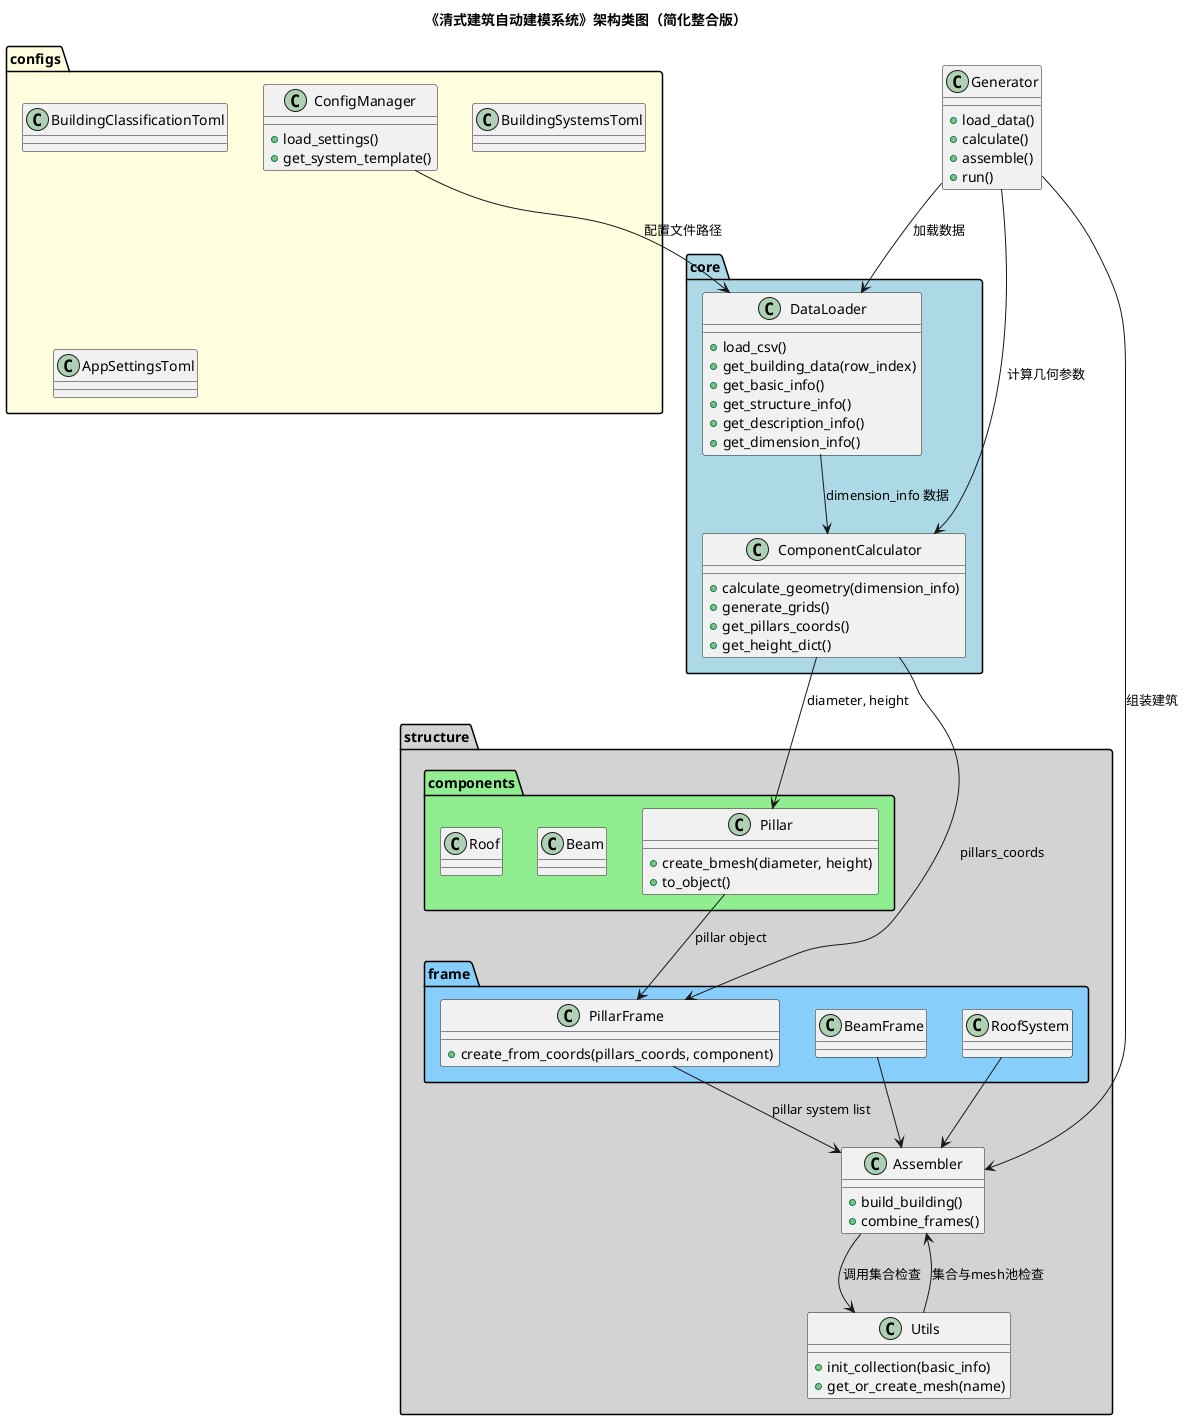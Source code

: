 @startuml
title 《清式建筑自动建模系统》架构类图（简化整合版）

'======================
' 配置层
'======================
package "configs" #LightYellow {
    class ConfigManager {
        +load_settings()
        +get_system_template()
    }

    class BuildingClassificationToml
    class BuildingSystemsToml
    class AppSettingsToml
}

'======================
' 数据核心层
'======================
package "core" #LightBlue {
    class DataLoader {
        +load_csv()
        +get_building_data(row_index)
        +get_basic_info()
        +get_structure_info()
        +get_description_info()
        +get_dimension_info()
    }

    class ComponentCalculator {
        +calculate_geometry(dimension_info)
        +generate_grids()
        +get_pillars_coords()
        +get_height_dict()
    }
}

ConfigManager --> DataLoader : "配置文件路径"
DataLoader --> ComponentCalculator : "dimension_info 数据"

'======================
' 几何建模层
'======================
package "structure.components" #LightGreen {
    class Pillar {
        +create_bmesh(diameter, height)
        +to_object()
    }
    class Beam
    class Roof
}

ComponentCalculator --> Pillar : "diameter, height"

'======================
' 系统组合层（Frame）
'======================
package "structure.frame" #LightSkyBlue {
    class PillarFrame {
        +create_from_coords(pillars_coords, component)
    }
    class BeamFrame
    class RoofSystem
}

Pillar --> PillarFrame : "pillar object"
ComponentCalculator --> PillarFrame : "pillars_coords"

'======================
' 装配层
'======================
package "structure" #LightGray {
    class Assembler {
        +build_building()
        +combine_frames()
    }

    class Utils {
        +init_collection(basic_info)
        +get_or_create_mesh(name)
    }
}

PillarFrame --> Assembler : "pillar system list"
BeamFrame --> Assembler
RoofSystem --> Assembler
Utils --> Assembler : "集合与mesh池检查"

'======================
' 主生成控制层
'======================
class Generator {
    +load_data()
    +calculate()
    +assemble()
    +run()
}

Generator --> DataLoader : "加载数据"
Generator --> ComponentCalculator : "计算几何参数"
Generator --> Assembler : "组装建筑"
Assembler --> Utils : "调用集合检查"

@enduml
